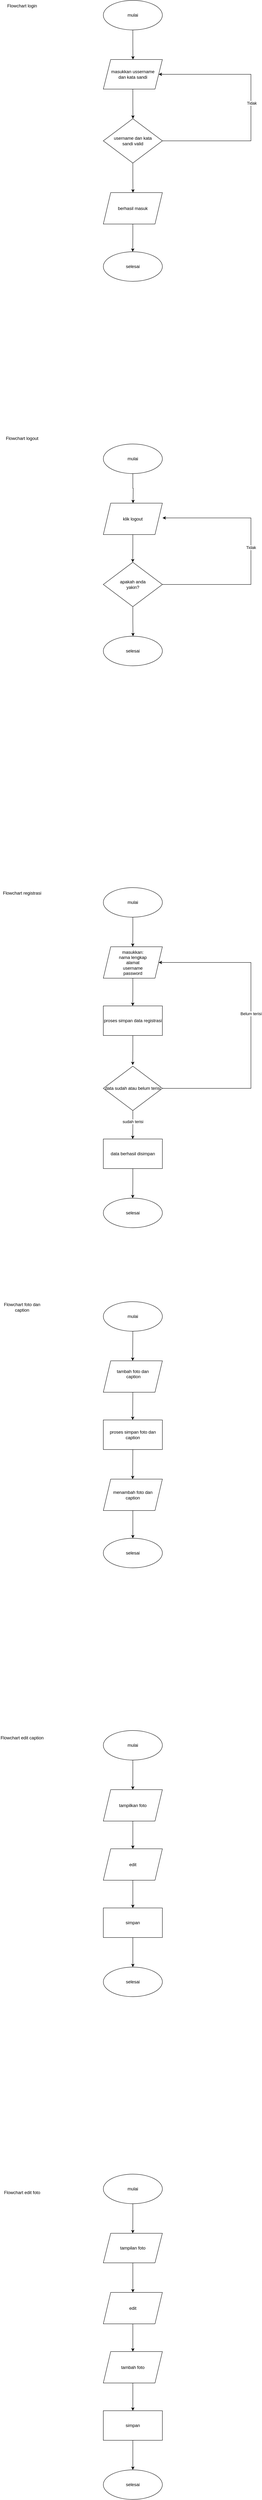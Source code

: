 <mxfile version="24.2.7" type="device">
  <diagram id="oXnBve9LNWFRb5Q-2Gl2" name="Halaman-1">
    <mxGraphModel dx="2103" dy="971" grid="1" gridSize="40" guides="1" tooltips="1" connect="1" arrows="1" fold="1" page="1" pageScale="1" pageWidth="827" pageHeight="1169" math="0" shadow="0">
      <root>
        <mxCell id="0" />
        <mxCell id="1" parent="0" />
        <mxCell id="FjcBVaVTLTTdQVwS2BoZ-2" style="edgeStyle=orthogonalEdgeStyle;rounded=0;orthogonalLoop=1;jettySize=auto;html=1;exitX=0.5;exitY=1;exitDx=0;exitDy=0;" edge="1" parent="1" source="FjcBVaVTLTTdQVwS2BoZ-1">
          <mxGeometry relative="1" as="geometry">
            <mxPoint x="400.294" y="200" as="targetPoint" />
          </mxGeometry>
        </mxCell>
        <mxCell id="FjcBVaVTLTTdQVwS2BoZ-1" value="mulai" style="ellipse;whiteSpace=wrap;html=1;" vertex="1" parent="1">
          <mxGeometry x="320" y="40" width="160" height="80" as="geometry" />
        </mxCell>
        <mxCell id="FjcBVaVTLTTdQVwS2BoZ-4" style="edgeStyle=orthogonalEdgeStyle;rounded=0;orthogonalLoop=1;jettySize=auto;html=1;exitX=0.5;exitY=1;exitDx=0;exitDy=0;" edge="1" parent="1" source="FjcBVaVTLTTdQVwS2BoZ-3">
          <mxGeometry relative="1" as="geometry">
            <mxPoint x="400.294" y="360" as="targetPoint" />
          </mxGeometry>
        </mxCell>
        <mxCell id="FjcBVaVTLTTdQVwS2BoZ-3" value="&lt;div&gt;masukkan ussername&lt;/div&gt;&lt;div&gt;dan kata sandi&lt;br&gt;&lt;/div&gt;" style="shape=parallelogram;perimeter=parallelogramPerimeter;whiteSpace=wrap;html=1;fixedSize=1;" vertex="1" parent="1">
          <mxGeometry x="320" y="200" width="160" height="80" as="geometry" />
        </mxCell>
        <mxCell id="FjcBVaVTLTTdQVwS2BoZ-6" style="edgeStyle=orthogonalEdgeStyle;rounded=0;orthogonalLoop=1;jettySize=auto;html=1;exitX=0.5;exitY=1;exitDx=0;exitDy=0;" edge="1" parent="1" source="FjcBVaVTLTTdQVwS2BoZ-5">
          <mxGeometry relative="1" as="geometry">
            <mxPoint x="400.294" y="560" as="targetPoint" />
          </mxGeometry>
        </mxCell>
        <mxCell id="FjcBVaVTLTTdQVwS2BoZ-11" style="edgeStyle=orthogonalEdgeStyle;rounded=0;orthogonalLoop=1;jettySize=auto;html=1;exitX=1;exitY=0.5;exitDx=0;exitDy=0;entryX=1;entryY=0.5;entryDx=0;entryDy=0;" edge="1" parent="1" source="FjcBVaVTLTTdQVwS2BoZ-5" target="FjcBVaVTLTTdQVwS2BoZ-3">
          <mxGeometry relative="1" as="geometry">
            <Array as="points">
              <mxPoint x="720" y="420" />
              <mxPoint x="720" y="240" />
            </Array>
          </mxGeometry>
        </mxCell>
        <mxCell id="xlo2MeSDfX4cfRBm9_s9-27" value="Tidak" style="edgeLabel;html=1;align=center;verticalAlign=middle;resizable=0;points=[];" vertex="1" connectable="0" parent="FjcBVaVTLTTdQVwS2BoZ-11">
          <mxGeometry x="0.022" y="-2" relative="1" as="geometry">
            <mxPoint as="offset" />
          </mxGeometry>
        </mxCell>
        <mxCell id="FjcBVaVTLTTdQVwS2BoZ-5" value="&lt;div&gt;username dan kata &lt;br&gt;&lt;/div&gt;&lt;div&gt;sandi valid &lt;br&gt;&lt;/div&gt;" style="rhombus;whiteSpace=wrap;html=1;" vertex="1" parent="1">
          <mxGeometry x="320" y="360" width="160" height="120" as="geometry" />
        </mxCell>
        <mxCell id="FjcBVaVTLTTdQVwS2BoZ-9" style="edgeStyle=orthogonalEdgeStyle;rounded=0;orthogonalLoop=1;jettySize=auto;html=1;exitX=0.5;exitY=1;exitDx=0;exitDy=0;" edge="1" parent="1" source="FjcBVaVTLTTdQVwS2BoZ-8">
          <mxGeometry relative="1" as="geometry">
            <mxPoint x="399.667" y="720.0" as="targetPoint" />
          </mxGeometry>
        </mxCell>
        <mxCell id="FjcBVaVTLTTdQVwS2BoZ-8" value="berhasil masuk" style="shape=parallelogram;perimeter=parallelogramPerimeter;whiteSpace=wrap;html=1;fixedSize=1;" vertex="1" parent="1">
          <mxGeometry x="320" y="560" width="160" height="85" as="geometry" />
        </mxCell>
        <mxCell id="FjcBVaVTLTTdQVwS2BoZ-10" value="selesai" style="ellipse;whiteSpace=wrap;html=1;" vertex="1" parent="1">
          <mxGeometry x="320" y="720" width="160" height="80" as="geometry" />
        </mxCell>
        <mxCell id="tFdiCfHqlclO5kYLy_P3-7" style="edgeStyle=orthogonalEdgeStyle;rounded=0;orthogonalLoop=1;jettySize=auto;html=1;exitX=0.5;exitY=1;exitDx=0;exitDy=0;" edge="1" parent="1" source="tFdiCfHqlclO5kYLy_P3-1">
          <mxGeometry relative="1" as="geometry">
            <mxPoint x="400.476" y="1400" as="targetPoint" />
          </mxGeometry>
        </mxCell>
        <mxCell id="tFdiCfHqlclO5kYLy_P3-1" value="mulai" style="ellipse;whiteSpace=wrap;html=1;" vertex="1" parent="1">
          <mxGeometry x="320" y="1240" width="160" height="80" as="geometry" />
        </mxCell>
        <mxCell id="tFdiCfHqlclO5kYLy_P3-8" style="edgeStyle=orthogonalEdgeStyle;rounded=0;orthogonalLoop=1;jettySize=auto;html=1;exitX=0.5;exitY=1;exitDx=0;exitDy=0;" edge="1" parent="1" source="tFdiCfHqlclO5kYLy_P3-2">
          <mxGeometry relative="1" as="geometry">
            <mxPoint x="399.667" y="1560" as="targetPoint" />
          </mxGeometry>
        </mxCell>
        <mxCell id="tFdiCfHqlclO5kYLy_P3-2" value="klik logout" style="shape=parallelogram;perimeter=parallelogramPerimeter;whiteSpace=wrap;html=1;fixedSize=1;" vertex="1" parent="1">
          <mxGeometry x="320" y="1400" width="160" height="85" as="geometry" />
        </mxCell>
        <mxCell id="tFdiCfHqlclO5kYLy_P3-11" style="edgeStyle=orthogonalEdgeStyle;rounded=0;orthogonalLoop=1;jettySize=auto;html=1;exitX=0.5;exitY=1;exitDx=0;exitDy=0;" edge="1" parent="1" source="tFdiCfHqlclO5kYLy_P3-3">
          <mxGeometry relative="1" as="geometry">
            <mxPoint x="400.444" y="1760" as="targetPoint" />
          </mxGeometry>
        </mxCell>
        <mxCell id="tFdiCfHqlclO5kYLy_P3-12" style="edgeStyle=orthogonalEdgeStyle;rounded=0;orthogonalLoop=1;jettySize=auto;html=1;exitX=1;exitY=0.5;exitDx=0;exitDy=0;" edge="1" parent="1" source="tFdiCfHqlclO5kYLy_P3-3">
          <mxGeometry relative="1" as="geometry">
            <mxPoint x="480.462" y="1440" as="targetPoint" />
            <Array as="points">
              <mxPoint x="720" y="1620" />
              <mxPoint x="720" y="1440" />
            </Array>
          </mxGeometry>
        </mxCell>
        <mxCell id="xlo2MeSDfX4cfRBm9_s9-29" value="Tidak" style="edgeLabel;html=1;align=center;verticalAlign=middle;resizable=0;points=[];" vertex="1" connectable="0" parent="tFdiCfHqlclO5kYLy_P3-12">
          <mxGeometry x="0.032" relative="1" as="geometry">
            <mxPoint as="offset" />
          </mxGeometry>
        </mxCell>
        <mxCell id="tFdiCfHqlclO5kYLy_P3-3" value="&lt;div&gt;apakah anda &lt;br&gt;&lt;/div&gt;&lt;div&gt;yakin?&lt;br&gt;&lt;/div&gt;" style="rhombus;whiteSpace=wrap;html=1;" vertex="1" parent="1">
          <mxGeometry x="320" y="1560" width="160" height="120" as="geometry" />
        </mxCell>
        <mxCell id="xlo2MeSDfX4cfRBm9_s9-3" style="edgeStyle=orthogonalEdgeStyle;rounded=0;orthogonalLoop=1;jettySize=auto;html=1;exitX=0.5;exitY=1;exitDx=0;exitDy=0;" edge="1" parent="1" source="tFdiCfHqlclO5kYLy_P3-4">
          <mxGeometry relative="1" as="geometry">
            <mxPoint x="399.667" y="2600" as="targetPoint" />
          </mxGeometry>
        </mxCell>
        <mxCell id="tFdiCfHqlclO5kYLy_P3-4" value="mulai" style="ellipse;whiteSpace=wrap;html=1;" vertex="1" parent="1">
          <mxGeometry x="320" y="2440" width="160" height="80" as="geometry" />
        </mxCell>
        <mxCell id="xlo2MeSDfX4cfRBm9_s9-4" style="edgeStyle=orthogonalEdgeStyle;rounded=0;orthogonalLoop=1;jettySize=auto;html=1;exitX=0.5;exitY=1;exitDx=0;exitDy=0;" edge="1" parent="1" source="xlo2MeSDfX4cfRBm9_s9-1">
          <mxGeometry relative="1" as="geometry">
            <mxPoint x="399.667" y="2760" as="targetPoint" />
          </mxGeometry>
        </mxCell>
        <mxCell id="xlo2MeSDfX4cfRBm9_s9-1" value="&lt;div&gt;masukkan:&lt;/div&gt;&lt;div&gt;nama lengkap&lt;/div&gt;&lt;div&gt;alamat&lt;/div&gt;&lt;div&gt;username&lt;/div&gt;&lt;div&gt;password&lt;br&gt;&lt;/div&gt;" style="shape=parallelogram;perimeter=parallelogramPerimeter;whiteSpace=wrap;html=1;fixedSize=1;" vertex="1" parent="1">
          <mxGeometry x="320" y="2600" width="160" height="85" as="geometry" />
        </mxCell>
        <mxCell id="xlo2MeSDfX4cfRBm9_s9-6" style="edgeStyle=orthogonalEdgeStyle;rounded=0;orthogonalLoop=1;jettySize=auto;html=1;exitX=0.5;exitY=1;exitDx=0;exitDy=0;" edge="1" parent="1" source="xlo2MeSDfX4cfRBm9_s9-5">
          <mxGeometry relative="1" as="geometry">
            <mxPoint x="399.667" y="2920" as="targetPoint" />
          </mxGeometry>
        </mxCell>
        <mxCell id="xlo2MeSDfX4cfRBm9_s9-5" value="proses simpan data registrasi" style="rounded=0;whiteSpace=wrap;html=1;" vertex="1" parent="1">
          <mxGeometry x="320" y="2760" width="160" height="80" as="geometry" />
        </mxCell>
        <mxCell id="xlo2MeSDfX4cfRBm9_s9-7" value="selesai" style="ellipse;whiteSpace=wrap;html=1;" vertex="1" parent="1">
          <mxGeometry x="320" y="1760" width="160" height="80" as="geometry" />
        </mxCell>
        <mxCell id="xlo2MeSDfX4cfRBm9_s9-12" style="edgeStyle=orthogonalEdgeStyle;rounded=0;orthogonalLoop=1;jettySize=auto;html=1;exitX=0.5;exitY=1;exitDx=0;exitDy=0;" edge="1" parent="1" source="xlo2MeSDfX4cfRBm9_s9-8">
          <mxGeometry relative="1" as="geometry">
            <mxPoint x="399.615" y="3120" as="targetPoint" />
          </mxGeometry>
        </mxCell>
        <mxCell id="xlo2MeSDfX4cfRBm9_s9-32" value="sudah terisi" style="edgeLabel;html=1;align=center;verticalAlign=middle;resizable=0;points=[];" vertex="1" connectable="0" parent="xlo2MeSDfX4cfRBm9_s9-12">
          <mxGeometry x="-0.216" relative="1" as="geometry">
            <mxPoint as="offset" />
          </mxGeometry>
        </mxCell>
        <mxCell id="xlo2MeSDfX4cfRBm9_s9-15" style="edgeStyle=orthogonalEdgeStyle;rounded=0;orthogonalLoop=1;jettySize=auto;html=1;exitX=1;exitY=0.5;exitDx=0;exitDy=0;entryX=1;entryY=0.5;entryDx=0;entryDy=0;" edge="1" parent="1" source="xlo2MeSDfX4cfRBm9_s9-8" target="xlo2MeSDfX4cfRBm9_s9-1">
          <mxGeometry relative="1" as="geometry">
            <Array as="points">
              <mxPoint x="720" y="2983" />
              <mxPoint x="720" y="2642" />
            </Array>
          </mxGeometry>
        </mxCell>
        <mxCell id="xlo2MeSDfX4cfRBm9_s9-31" value="Belum terisi" style="edgeLabel;html=1;align=center;verticalAlign=middle;resizable=0;points=[];" vertex="1" connectable="0" parent="xlo2MeSDfX4cfRBm9_s9-15">
          <mxGeometry x="0.064" relative="1" as="geometry">
            <mxPoint as="offset" />
          </mxGeometry>
        </mxCell>
        <mxCell id="xlo2MeSDfX4cfRBm9_s9-8" value="data sudah atau belum terisi" style="rhombus;whiteSpace=wrap;html=1;" vertex="1" parent="1">
          <mxGeometry x="320" y="2923" width="160" height="120" as="geometry" />
        </mxCell>
        <mxCell id="xlo2MeSDfX4cfRBm9_s9-13" style="edgeStyle=orthogonalEdgeStyle;rounded=0;orthogonalLoop=1;jettySize=auto;html=1;exitX=0.5;exitY=1;exitDx=0;exitDy=0;" edge="1" parent="1" source="xlo2MeSDfX4cfRBm9_s9-10">
          <mxGeometry relative="1" as="geometry">
            <mxPoint x="399.615" y="3280" as="targetPoint" />
          </mxGeometry>
        </mxCell>
        <mxCell id="xlo2MeSDfX4cfRBm9_s9-10" value="data berhasil disimpan" style="rounded=0;whiteSpace=wrap;html=1;" vertex="1" parent="1">
          <mxGeometry x="320" y="3120" width="160" height="80" as="geometry" />
        </mxCell>
        <mxCell id="xlo2MeSDfX4cfRBm9_s9-18" style="edgeStyle=orthogonalEdgeStyle;rounded=0;orthogonalLoop=1;jettySize=auto;html=1;exitX=0.5;exitY=1;exitDx=0;exitDy=0;" edge="1" parent="1" source="xlo2MeSDfX4cfRBm9_s9-14">
          <mxGeometry relative="1" as="geometry">
            <mxPoint x="399.5" y="3720" as="targetPoint" />
          </mxGeometry>
        </mxCell>
        <mxCell id="xlo2MeSDfX4cfRBm9_s9-14" value="mulai " style="ellipse;whiteSpace=wrap;html=1;" vertex="1" parent="1">
          <mxGeometry x="320" y="3560" width="160" height="80" as="geometry" />
        </mxCell>
        <mxCell id="xlo2MeSDfX4cfRBm9_s9-19" style="edgeStyle=orthogonalEdgeStyle;rounded=0;orthogonalLoop=1;jettySize=auto;html=1;exitX=0.5;exitY=1;exitDx=0;exitDy=0;" edge="1" parent="1" source="xlo2MeSDfX4cfRBm9_s9-16">
          <mxGeometry relative="1" as="geometry">
            <mxPoint x="399.5" y="3880" as="targetPoint" />
          </mxGeometry>
        </mxCell>
        <mxCell id="xlo2MeSDfX4cfRBm9_s9-16" value="&lt;div&gt;tambah foto dan&lt;/div&gt;&lt;div&gt;&amp;nbsp;caption&lt;/div&gt;&lt;div&gt;&lt;br&gt;&lt;/div&gt;" style="shape=parallelogram;perimeter=parallelogramPerimeter;whiteSpace=wrap;html=1;fixedSize=1;" vertex="1" parent="1">
          <mxGeometry x="320" y="3720" width="160" height="85" as="geometry" />
        </mxCell>
        <mxCell id="xlo2MeSDfX4cfRBm9_s9-20" style="edgeStyle=orthogonalEdgeStyle;rounded=0;orthogonalLoop=1;jettySize=auto;html=1;exitX=0.5;exitY=1;exitDx=0;exitDy=0;" edge="1" parent="1" source="xlo2MeSDfX4cfRBm9_s9-17">
          <mxGeometry relative="1" as="geometry">
            <mxPoint x="399.5" y="4040" as="targetPoint" />
          </mxGeometry>
        </mxCell>
        <mxCell id="xlo2MeSDfX4cfRBm9_s9-17" value="&lt;div&gt;proses simpan foto dan&lt;/div&gt;&lt;div&gt;caption&lt;br&gt;&lt;/div&gt;" style="rounded=0;whiteSpace=wrap;html=1;" vertex="1" parent="1">
          <mxGeometry x="320" y="3880" width="160" height="80" as="geometry" />
        </mxCell>
        <mxCell id="xlo2MeSDfX4cfRBm9_s9-23" style="edgeStyle=orthogonalEdgeStyle;rounded=0;orthogonalLoop=1;jettySize=auto;html=1;exitX=0.5;exitY=1;exitDx=0;exitDy=0;entryX=0.5;entryY=0;entryDx=0;entryDy=0;" edge="1" parent="1" source="xlo2MeSDfX4cfRBm9_s9-21" target="xlo2MeSDfX4cfRBm9_s9-22">
          <mxGeometry relative="1" as="geometry" />
        </mxCell>
        <mxCell id="xlo2MeSDfX4cfRBm9_s9-21" value="&lt;div&gt;menambah foto dan &lt;br&gt;&lt;/div&gt;&lt;div&gt;caption&lt;br&gt;&lt;/div&gt;" style="shape=parallelogram;perimeter=parallelogramPerimeter;whiteSpace=wrap;html=1;fixedSize=1;" vertex="1" parent="1">
          <mxGeometry x="320" y="4040" width="160" height="85" as="geometry" />
        </mxCell>
        <mxCell id="xlo2MeSDfX4cfRBm9_s9-22" value="selesai" style="ellipse;whiteSpace=wrap;html=1;" vertex="1" parent="1">
          <mxGeometry x="320" y="4200" width="160" height="80" as="geometry" />
        </mxCell>
        <mxCell id="xlo2MeSDfX4cfRBm9_s9-25" value="Flowchart login" style="text;html=1;align=center;verticalAlign=middle;whiteSpace=wrap;rounded=0;" vertex="1" parent="1">
          <mxGeometry x="40" y="40" width="120" height="30" as="geometry" />
        </mxCell>
        <mxCell id="xlo2MeSDfX4cfRBm9_s9-28" value="Flowchart logout" style="text;html=1;align=center;verticalAlign=middle;whiteSpace=wrap;rounded=0;" vertex="1" parent="1">
          <mxGeometry x="40" y="1210" width="120" height="30" as="geometry" />
        </mxCell>
        <mxCell id="xlo2MeSDfX4cfRBm9_s9-30" value="Flowchart registrasi" style="text;html=1;align=center;verticalAlign=middle;whiteSpace=wrap;rounded=0;" vertex="1" parent="1">
          <mxGeometry x="40" y="2440" width="120" height="30" as="geometry" />
        </mxCell>
        <mxCell id="xlo2MeSDfX4cfRBm9_s9-33" value="selesai" style="ellipse;whiteSpace=wrap;html=1;" vertex="1" parent="1">
          <mxGeometry x="320" y="3280" width="160" height="80" as="geometry" />
        </mxCell>
        <mxCell id="xlo2MeSDfX4cfRBm9_s9-39" style="edgeStyle=orthogonalEdgeStyle;rounded=0;orthogonalLoop=1;jettySize=auto;html=1;exitX=0.5;exitY=1;exitDx=0;exitDy=0;" edge="1" parent="1" source="xlo2MeSDfX4cfRBm9_s9-34">
          <mxGeometry relative="1" as="geometry">
            <mxPoint x="399.818" y="4880" as="targetPoint" />
          </mxGeometry>
        </mxCell>
        <mxCell id="xlo2MeSDfX4cfRBm9_s9-34" value="mulai" style="ellipse;whiteSpace=wrap;html=1;" vertex="1" parent="1">
          <mxGeometry x="320" y="4720" width="160" height="80" as="geometry" />
        </mxCell>
        <mxCell id="xlo2MeSDfX4cfRBm9_s9-40" style="edgeStyle=orthogonalEdgeStyle;rounded=0;orthogonalLoop=1;jettySize=auto;html=1;exitX=0.5;exitY=1;exitDx=0;exitDy=0;" edge="1" parent="1" source="xlo2MeSDfX4cfRBm9_s9-35">
          <mxGeometry relative="1" as="geometry">
            <mxPoint x="400" y="5040" as="targetPoint" />
          </mxGeometry>
        </mxCell>
        <mxCell id="xlo2MeSDfX4cfRBm9_s9-35" value="tampilkan foto" style="shape=parallelogram;perimeter=parallelogramPerimeter;whiteSpace=wrap;html=1;fixedSize=1;" vertex="1" parent="1">
          <mxGeometry x="320" y="4880" width="160" height="85" as="geometry" />
        </mxCell>
        <mxCell id="xlo2MeSDfX4cfRBm9_s9-45" value="" style="edgeStyle=orthogonalEdgeStyle;rounded=0;orthogonalLoop=1;jettySize=auto;html=1;" edge="1" parent="1" source="xlo2MeSDfX4cfRBm9_s9-36" target="xlo2MeSDfX4cfRBm9_s9-44">
          <mxGeometry relative="1" as="geometry" />
        </mxCell>
        <mxCell id="xlo2MeSDfX4cfRBm9_s9-36" value="simpan" style="rounded=0;whiteSpace=wrap;html=1;" vertex="1" parent="1">
          <mxGeometry x="320" y="5200" width="160" height="80" as="geometry" />
        </mxCell>
        <mxCell id="xlo2MeSDfX4cfRBm9_s9-37" value="Flowchart foto dan caption" style="text;html=1;align=center;verticalAlign=middle;whiteSpace=wrap;rounded=0;" vertex="1" parent="1">
          <mxGeometry x="40" y="3560" width="120" height="30" as="geometry" />
        </mxCell>
        <mxCell id="xlo2MeSDfX4cfRBm9_s9-43" value="" style="edgeStyle=orthogonalEdgeStyle;rounded=0;orthogonalLoop=1;jettySize=auto;html=1;" edge="1" parent="1" source="xlo2MeSDfX4cfRBm9_s9-41" target="xlo2MeSDfX4cfRBm9_s9-36">
          <mxGeometry relative="1" as="geometry" />
        </mxCell>
        <mxCell id="xlo2MeSDfX4cfRBm9_s9-41" value="edit" style="shape=parallelogram;perimeter=parallelogramPerimeter;whiteSpace=wrap;html=1;fixedSize=1;" vertex="1" parent="1">
          <mxGeometry x="320" y="5040" width="160" height="85" as="geometry" />
        </mxCell>
        <mxCell id="xlo2MeSDfX4cfRBm9_s9-44" value="selesai" style="ellipse;whiteSpace=wrap;html=1;" vertex="1" parent="1">
          <mxGeometry x="320" y="5360" width="160" height="80" as="geometry" />
        </mxCell>
        <mxCell id="xlo2MeSDfX4cfRBm9_s9-50" style="edgeStyle=orthogonalEdgeStyle;rounded=0;orthogonalLoop=1;jettySize=auto;html=1;exitX=0.5;exitY=1;exitDx=0;exitDy=0;" edge="1" parent="1" source="xlo2MeSDfX4cfRBm9_s9-46">
          <mxGeometry relative="1" as="geometry">
            <mxPoint x="399.765" y="6080" as="targetPoint" />
          </mxGeometry>
        </mxCell>
        <mxCell id="xlo2MeSDfX4cfRBm9_s9-46" value="mulai" style="ellipse;whiteSpace=wrap;html=1;" vertex="1" parent="1">
          <mxGeometry x="320" y="5920" width="160" height="80" as="geometry" />
        </mxCell>
        <mxCell id="xlo2MeSDfX4cfRBm9_s9-52" value="" style="edgeStyle=orthogonalEdgeStyle;rounded=0;orthogonalLoop=1;jettySize=auto;html=1;" edge="1" parent="1" source="xlo2MeSDfX4cfRBm9_s9-47" target="xlo2MeSDfX4cfRBm9_s9-48">
          <mxGeometry relative="1" as="geometry" />
        </mxCell>
        <mxCell id="xlo2MeSDfX4cfRBm9_s9-47" value="tampilan foto" style="shape=parallelogram;perimeter=parallelogramPerimeter;whiteSpace=wrap;html=1;fixedSize=1;" vertex="1" parent="1">
          <mxGeometry x="320" y="6080" width="160" height="80" as="geometry" />
        </mxCell>
        <mxCell id="xlo2MeSDfX4cfRBm9_s9-53" value="" style="edgeStyle=orthogonalEdgeStyle;rounded=0;orthogonalLoop=1;jettySize=auto;html=1;" edge="1" parent="1" source="xlo2MeSDfX4cfRBm9_s9-48" target="xlo2MeSDfX4cfRBm9_s9-49">
          <mxGeometry relative="1" as="geometry" />
        </mxCell>
        <mxCell id="xlo2MeSDfX4cfRBm9_s9-48" value="edit" style="shape=parallelogram;perimeter=parallelogramPerimeter;whiteSpace=wrap;html=1;fixedSize=1;" vertex="1" parent="1">
          <mxGeometry x="320" y="6240" width="160" height="85" as="geometry" />
        </mxCell>
        <mxCell id="xlo2MeSDfX4cfRBm9_s9-54" value="" style="edgeStyle=orthogonalEdgeStyle;rounded=0;orthogonalLoop=1;jettySize=auto;html=1;" edge="1" parent="1" source="xlo2MeSDfX4cfRBm9_s9-49" target="xlo2MeSDfX4cfRBm9_s9-51">
          <mxGeometry relative="1" as="geometry" />
        </mxCell>
        <mxCell id="xlo2MeSDfX4cfRBm9_s9-49" value="tambah foto" style="shape=parallelogram;perimeter=parallelogramPerimeter;whiteSpace=wrap;html=1;fixedSize=1;" vertex="1" parent="1">
          <mxGeometry x="320" y="6400" width="160" height="85" as="geometry" />
        </mxCell>
        <mxCell id="xlo2MeSDfX4cfRBm9_s9-56" value="" style="edgeStyle=orthogonalEdgeStyle;rounded=0;orthogonalLoop=1;jettySize=auto;html=1;" edge="1" parent="1" source="xlo2MeSDfX4cfRBm9_s9-51" target="xlo2MeSDfX4cfRBm9_s9-55">
          <mxGeometry relative="1" as="geometry" />
        </mxCell>
        <mxCell id="xlo2MeSDfX4cfRBm9_s9-51" value="simpan" style="rounded=0;whiteSpace=wrap;html=1;" vertex="1" parent="1">
          <mxGeometry x="320" y="6560" width="160" height="80" as="geometry" />
        </mxCell>
        <mxCell id="xlo2MeSDfX4cfRBm9_s9-55" value="selesai" style="ellipse;whiteSpace=wrap;html=1;" vertex="1" parent="1">
          <mxGeometry x="320" y="6720" width="160" height="80" as="geometry" />
        </mxCell>
        <mxCell id="xlo2MeSDfX4cfRBm9_s9-57" value="Flowchart edit caption" style="text;html=1;align=center;verticalAlign=middle;whiteSpace=wrap;rounded=0;" vertex="1" parent="1">
          <mxGeometry x="40" y="4280" width="120" height="920" as="geometry" />
        </mxCell>
        <mxCell id="xlo2MeSDfX4cfRBm9_s9-58" value="Flowchart edit foto" style="text;html=1;align=center;verticalAlign=middle;whiteSpace=wrap;rounded=0;" vertex="1" parent="1">
          <mxGeometry x="40" y="5510" width="120" height="920" as="geometry" />
        </mxCell>
      </root>
    </mxGraphModel>
  </diagram>
</mxfile>
